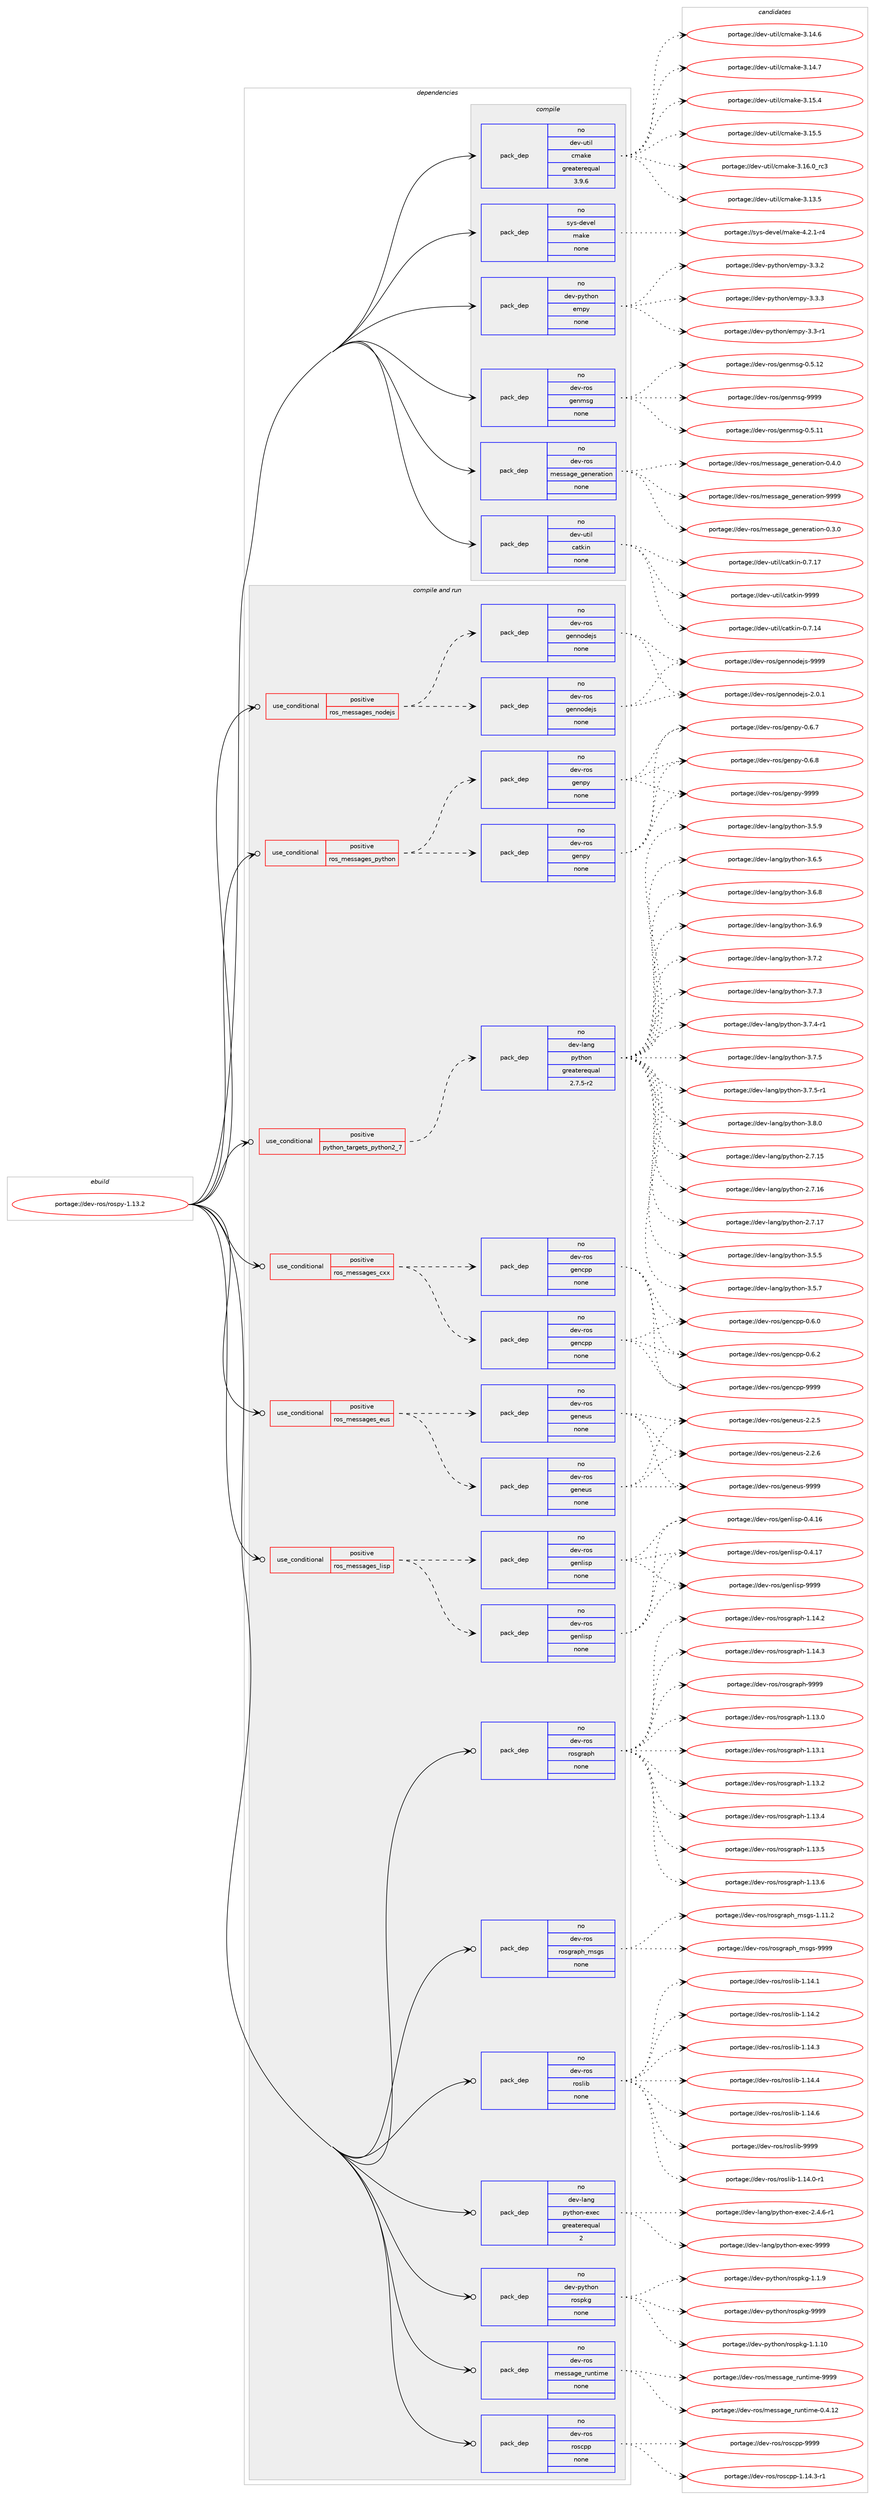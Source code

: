 digraph prolog {

# *************
# Graph options
# *************

newrank=true;
concentrate=true;
compound=true;
graph [rankdir=LR,fontname=Helvetica,fontsize=10,ranksep=1.5];#, ranksep=2.5, nodesep=0.2];
edge  [arrowhead=vee];
node  [fontname=Helvetica,fontsize=10];

# **********
# The ebuild
# **********

subgraph cluster_leftcol {
color=gray;
rank=same;
label=<<i>ebuild</i>>;
id [label="portage://dev-ros/rospy-1.13.2", color=red, width=4, href="../dev-ros/rospy-1.13.2.svg"];
}

# ****************
# The dependencies
# ****************

subgraph cluster_midcol {
color=gray;
label=<<i>dependencies</i>>;
subgraph cluster_compile {
fillcolor="#eeeeee";
style=filled;
label=<<i>compile</i>>;
subgraph pack150150 {
dependency197739 [label=<<TABLE BORDER="0" CELLBORDER="1" CELLSPACING="0" CELLPADDING="4" WIDTH="220"><TR><TD ROWSPAN="6" CELLPADDING="30">pack_dep</TD></TR><TR><TD WIDTH="110">no</TD></TR><TR><TD>dev-python</TD></TR><TR><TD>empy</TD></TR><TR><TD>none</TD></TR><TR><TD></TD></TR></TABLE>>, shape=none, color=blue];
}
id:e -> dependency197739:w [weight=20,style="solid",arrowhead="vee"];
subgraph pack150151 {
dependency197740 [label=<<TABLE BORDER="0" CELLBORDER="1" CELLSPACING="0" CELLPADDING="4" WIDTH="220"><TR><TD ROWSPAN="6" CELLPADDING="30">pack_dep</TD></TR><TR><TD WIDTH="110">no</TD></TR><TR><TD>dev-ros</TD></TR><TR><TD>genmsg</TD></TR><TR><TD>none</TD></TR><TR><TD></TD></TR></TABLE>>, shape=none, color=blue];
}
id:e -> dependency197740:w [weight=20,style="solid",arrowhead="vee"];
subgraph pack150152 {
dependency197741 [label=<<TABLE BORDER="0" CELLBORDER="1" CELLSPACING="0" CELLPADDING="4" WIDTH="220"><TR><TD ROWSPAN="6" CELLPADDING="30">pack_dep</TD></TR><TR><TD WIDTH="110">no</TD></TR><TR><TD>dev-ros</TD></TR><TR><TD>message_generation</TD></TR><TR><TD>none</TD></TR><TR><TD></TD></TR></TABLE>>, shape=none, color=blue];
}
id:e -> dependency197741:w [weight=20,style="solid",arrowhead="vee"];
subgraph pack150153 {
dependency197742 [label=<<TABLE BORDER="0" CELLBORDER="1" CELLSPACING="0" CELLPADDING="4" WIDTH="220"><TR><TD ROWSPAN="6" CELLPADDING="30">pack_dep</TD></TR><TR><TD WIDTH="110">no</TD></TR><TR><TD>dev-util</TD></TR><TR><TD>catkin</TD></TR><TR><TD>none</TD></TR><TR><TD></TD></TR></TABLE>>, shape=none, color=blue];
}
id:e -> dependency197742:w [weight=20,style="solid",arrowhead="vee"];
subgraph pack150154 {
dependency197743 [label=<<TABLE BORDER="0" CELLBORDER="1" CELLSPACING="0" CELLPADDING="4" WIDTH="220"><TR><TD ROWSPAN="6" CELLPADDING="30">pack_dep</TD></TR><TR><TD WIDTH="110">no</TD></TR><TR><TD>dev-util</TD></TR><TR><TD>cmake</TD></TR><TR><TD>greaterequal</TD></TR><TR><TD>3.9.6</TD></TR></TABLE>>, shape=none, color=blue];
}
id:e -> dependency197743:w [weight=20,style="solid",arrowhead="vee"];
subgraph pack150155 {
dependency197744 [label=<<TABLE BORDER="0" CELLBORDER="1" CELLSPACING="0" CELLPADDING="4" WIDTH="220"><TR><TD ROWSPAN="6" CELLPADDING="30">pack_dep</TD></TR><TR><TD WIDTH="110">no</TD></TR><TR><TD>sys-devel</TD></TR><TR><TD>make</TD></TR><TR><TD>none</TD></TR><TR><TD></TD></TR></TABLE>>, shape=none, color=blue];
}
id:e -> dependency197744:w [weight=20,style="solid",arrowhead="vee"];
}
subgraph cluster_compileandrun {
fillcolor="#eeeeee";
style=filled;
label=<<i>compile and run</i>>;
subgraph cond44161 {
dependency197745 [label=<<TABLE BORDER="0" CELLBORDER="1" CELLSPACING="0" CELLPADDING="4"><TR><TD ROWSPAN="3" CELLPADDING="10">use_conditional</TD></TR><TR><TD>positive</TD></TR><TR><TD>python_targets_python2_7</TD></TR></TABLE>>, shape=none, color=red];
subgraph pack150156 {
dependency197746 [label=<<TABLE BORDER="0" CELLBORDER="1" CELLSPACING="0" CELLPADDING="4" WIDTH="220"><TR><TD ROWSPAN="6" CELLPADDING="30">pack_dep</TD></TR><TR><TD WIDTH="110">no</TD></TR><TR><TD>dev-lang</TD></TR><TR><TD>python</TD></TR><TR><TD>greaterequal</TD></TR><TR><TD>2.7.5-r2</TD></TR></TABLE>>, shape=none, color=blue];
}
dependency197745:e -> dependency197746:w [weight=20,style="dashed",arrowhead="vee"];
}
id:e -> dependency197745:w [weight=20,style="solid",arrowhead="odotvee"];
subgraph cond44162 {
dependency197747 [label=<<TABLE BORDER="0" CELLBORDER="1" CELLSPACING="0" CELLPADDING="4"><TR><TD ROWSPAN="3" CELLPADDING="10">use_conditional</TD></TR><TR><TD>positive</TD></TR><TR><TD>ros_messages_cxx</TD></TR></TABLE>>, shape=none, color=red];
subgraph pack150157 {
dependency197748 [label=<<TABLE BORDER="0" CELLBORDER="1" CELLSPACING="0" CELLPADDING="4" WIDTH="220"><TR><TD ROWSPAN="6" CELLPADDING="30">pack_dep</TD></TR><TR><TD WIDTH="110">no</TD></TR><TR><TD>dev-ros</TD></TR><TR><TD>gencpp</TD></TR><TR><TD>none</TD></TR><TR><TD></TD></TR></TABLE>>, shape=none, color=blue];
}
dependency197747:e -> dependency197748:w [weight=20,style="dashed",arrowhead="vee"];
subgraph pack150158 {
dependency197749 [label=<<TABLE BORDER="0" CELLBORDER="1" CELLSPACING="0" CELLPADDING="4" WIDTH="220"><TR><TD ROWSPAN="6" CELLPADDING="30">pack_dep</TD></TR><TR><TD WIDTH="110">no</TD></TR><TR><TD>dev-ros</TD></TR><TR><TD>gencpp</TD></TR><TR><TD>none</TD></TR><TR><TD></TD></TR></TABLE>>, shape=none, color=blue];
}
dependency197747:e -> dependency197749:w [weight=20,style="dashed",arrowhead="vee"];
}
id:e -> dependency197747:w [weight=20,style="solid",arrowhead="odotvee"];
subgraph cond44163 {
dependency197750 [label=<<TABLE BORDER="0" CELLBORDER="1" CELLSPACING="0" CELLPADDING="4"><TR><TD ROWSPAN="3" CELLPADDING="10">use_conditional</TD></TR><TR><TD>positive</TD></TR><TR><TD>ros_messages_eus</TD></TR></TABLE>>, shape=none, color=red];
subgraph pack150159 {
dependency197751 [label=<<TABLE BORDER="0" CELLBORDER="1" CELLSPACING="0" CELLPADDING="4" WIDTH="220"><TR><TD ROWSPAN="6" CELLPADDING="30">pack_dep</TD></TR><TR><TD WIDTH="110">no</TD></TR><TR><TD>dev-ros</TD></TR><TR><TD>geneus</TD></TR><TR><TD>none</TD></TR><TR><TD></TD></TR></TABLE>>, shape=none, color=blue];
}
dependency197750:e -> dependency197751:w [weight=20,style="dashed",arrowhead="vee"];
subgraph pack150160 {
dependency197752 [label=<<TABLE BORDER="0" CELLBORDER="1" CELLSPACING="0" CELLPADDING="4" WIDTH="220"><TR><TD ROWSPAN="6" CELLPADDING="30">pack_dep</TD></TR><TR><TD WIDTH="110">no</TD></TR><TR><TD>dev-ros</TD></TR><TR><TD>geneus</TD></TR><TR><TD>none</TD></TR><TR><TD></TD></TR></TABLE>>, shape=none, color=blue];
}
dependency197750:e -> dependency197752:w [weight=20,style="dashed",arrowhead="vee"];
}
id:e -> dependency197750:w [weight=20,style="solid",arrowhead="odotvee"];
subgraph cond44164 {
dependency197753 [label=<<TABLE BORDER="0" CELLBORDER="1" CELLSPACING="0" CELLPADDING="4"><TR><TD ROWSPAN="3" CELLPADDING="10">use_conditional</TD></TR><TR><TD>positive</TD></TR><TR><TD>ros_messages_lisp</TD></TR></TABLE>>, shape=none, color=red];
subgraph pack150161 {
dependency197754 [label=<<TABLE BORDER="0" CELLBORDER="1" CELLSPACING="0" CELLPADDING="4" WIDTH="220"><TR><TD ROWSPAN="6" CELLPADDING="30">pack_dep</TD></TR><TR><TD WIDTH="110">no</TD></TR><TR><TD>dev-ros</TD></TR><TR><TD>genlisp</TD></TR><TR><TD>none</TD></TR><TR><TD></TD></TR></TABLE>>, shape=none, color=blue];
}
dependency197753:e -> dependency197754:w [weight=20,style="dashed",arrowhead="vee"];
subgraph pack150162 {
dependency197755 [label=<<TABLE BORDER="0" CELLBORDER="1" CELLSPACING="0" CELLPADDING="4" WIDTH="220"><TR><TD ROWSPAN="6" CELLPADDING="30">pack_dep</TD></TR><TR><TD WIDTH="110">no</TD></TR><TR><TD>dev-ros</TD></TR><TR><TD>genlisp</TD></TR><TR><TD>none</TD></TR><TR><TD></TD></TR></TABLE>>, shape=none, color=blue];
}
dependency197753:e -> dependency197755:w [weight=20,style="dashed",arrowhead="vee"];
}
id:e -> dependency197753:w [weight=20,style="solid",arrowhead="odotvee"];
subgraph cond44165 {
dependency197756 [label=<<TABLE BORDER="0" CELLBORDER="1" CELLSPACING="0" CELLPADDING="4"><TR><TD ROWSPAN="3" CELLPADDING="10">use_conditional</TD></TR><TR><TD>positive</TD></TR><TR><TD>ros_messages_nodejs</TD></TR></TABLE>>, shape=none, color=red];
subgraph pack150163 {
dependency197757 [label=<<TABLE BORDER="0" CELLBORDER="1" CELLSPACING="0" CELLPADDING="4" WIDTH="220"><TR><TD ROWSPAN="6" CELLPADDING="30">pack_dep</TD></TR><TR><TD WIDTH="110">no</TD></TR><TR><TD>dev-ros</TD></TR><TR><TD>gennodejs</TD></TR><TR><TD>none</TD></TR><TR><TD></TD></TR></TABLE>>, shape=none, color=blue];
}
dependency197756:e -> dependency197757:w [weight=20,style="dashed",arrowhead="vee"];
subgraph pack150164 {
dependency197758 [label=<<TABLE BORDER="0" CELLBORDER="1" CELLSPACING="0" CELLPADDING="4" WIDTH="220"><TR><TD ROWSPAN="6" CELLPADDING="30">pack_dep</TD></TR><TR><TD WIDTH="110">no</TD></TR><TR><TD>dev-ros</TD></TR><TR><TD>gennodejs</TD></TR><TR><TD>none</TD></TR><TR><TD></TD></TR></TABLE>>, shape=none, color=blue];
}
dependency197756:e -> dependency197758:w [weight=20,style="dashed",arrowhead="vee"];
}
id:e -> dependency197756:w [weight=20,style="solid",arrowhead="odotvee"];
subgraph cond44166 {
dependency197759 [label=<<TABLE BORDER="0" CELLBORDER="1" CELLSPACING="0" CELLPADDING="4"><TR><TD ROWSPAN="3" CELLPADDING="10">use_conditional</TD></TR><TR><TD>positive</TD></TR><TR><TD>ros_messages_python</TD></TR></TABLE>>, shape=none, color=red];
subgraph pack150165 {
dependency197760 [label=<<TABLE BORDER="0" CELLBORDER="1" CELLSPACING="0" CELLPADDING="4" WIDTH="220"><TR><TD ROWSPAN="6" CELLPADDING="30">pack_dep</TD></TR><TR><TD WIDTH="110">no</TD></TR><TR><TD>dev-ros</TD></TR><TR><TD>genpy</TD></TR><TR><TD>none</TD></TR><TR><TD></TD></TR></TABLE>>, shape=none, color=blue];
}
dependency197759:e -> dependency197760:w [weight=20,style="dashed",arrowhead="vee"];
subgraph pack150166 {
dependency197761 [label=<<TABLE BORDER="0" CELLBORDER="1" CELLSPACING="0" CELLPADDING="4" WIDTH="220"><TR><TD ROWSPAN="6" CELLPADDING="30">pack_dep</TD></TR><TR><TD WIDTH="110">no</TD></TR><TR><TD>dev-ros</TD></TR><TR><TD>genpy</TD></TR><TR><TD>none</TD></TR><TR><TD></TD></TR></TABLE>>, shape=none, color=blue];
}
dependency197759:e -> dependency197761:w [weight=20,style="dashed",arrowhead="vee"];
}
id:e -> dependency197759:w [weight=20,style="solid",arrowhead="odotvee"];
subgraph pack150167 {
dependency197762 [label=<<TABLE BORDER="0" CELLBORDER="1" CELLSPACING="0" CELLPADDING="4" WIDTH="220"><TR><TD ROWSPAN="6" CELLPADDING="30">pack_dep</TD></TR><TR><TD WIDTH="110">no</TD></TR><TR><TD>dev-lang</TD></TR><TR><TD>python-exec</TD></TR><TR><TD>greaterequal</TD></TR><TR><TD>2</TD></TR></TABLE>>, shape=none, color=blue];
}
id:e -> dependency197762:w [weight=20,style="solid",arrowhead="odotvee"];
subgraph pack150168 {
dependency197763 [label=<<TABLE BORDER="0" CELLBORDER="1" CELLSPACING="0" CELLPADDING="4" WIDTH="220"><TR><TD ROWSPAN="6" CELLPADDING="30">pack_dep</TD></TR><TR><TD WIDTH="110">no</TD></TR><TR><TD>dev-python</TD></TR><TR><TD>rospkg</TD></TR><TR><TD>none</TD></TR><TR><TD></TD></TR></TABLE>>, shape=none, color=blue];
}
id:e -> dependency197763:w [weight=20,style="solid",arrowhead="odotvee"];
subgraph pack150169 {
dependency197764 [label=<<TABLE BORDER="0" CELLBORDER="1" CELLSPACING="0" CELLPADDING="4" WIDTH="220"><TR><TD ROWSPAN="6" CELLPADDING="30">pack_dep</TD></TR><TR><TD WIDTH="110">no</TD></TR><TR><TD>dev-ros</TD></TR><TR><TD>message_runtime</TD></TR><TR><TD>none</TD></TR><TR><TD></TD></TR></TABLE>>, shape=none, color=blue];
}
id:e -> dependency197764:w [weight=20,style="solid",arrowhead="odotvee"];
subgraph pack150170 {
dependency197765 [label=<<TABLE BORDER="0" CELLBORDER="1" CELLSPACING="0" CELLPADDING="4" WIDTH="220"><TR><TD ROWSPAN="6" CELLPADDING="30">pack_dep</TD></TR><TR><TD WIDTH="110">no</TD></TR><TR><TD>dev-ros</TD></TR><TR><TD>roscpp</TD></TR><TR><TD>none</TD></TR><TR><TD></TD></TR></TABLE>>, shape=none, color=blue];
}
id:e -> dependency197765:w [weight=20,style="solid",arrowhead="odotvee"];
subgraph pack150171 {
dependency197766 [label=<<TABLE BORDER="0" CELLBORDER="1" CELLSPACING="0" CELLPADDING="4" WIDTH="220"><TR><TD ROWSPAN="6" CELLPADDING="30">pack_dep</TD></TR><TR><TD WIDTH="110">no</TD></TR><TR><TD>dev-ros</TD></TR><TR><TD>rosgraph</TD></TR><TR><TD>none</TD></TR><TR><TD></TD></TR></TABLE>>, shape=none, color=blue];
}
id:e -> dependency197766:w [weight=20,style="solid",arrowhead="odotvee"];
subgraph pack150172 {
dependency197767 [label=<<TABLE BORDER="0" CELLBORDER="1" CELLSPACING="0" CELLPADDING="4" WIDTH="220"><TR><TD ROWSPAN="6" CELLPADDING="30">pack_dep</TD></TR><TR><TD WIDTH="110">no</TD></TR><TR><TD>dev-ros</TD></TR><TR><TD>rosgraph_msgs</TD></TR><TR><TD>none</TD></TR><TR><TD></TD></TR></TABLE>>, shape=none, color=blue];
}
id:e -> dependency197767:w [weight=20,style="solid",arrowhead="odotvee"];
subgraph pack150173 {
dependency197768 [label=<<TABLE BORDER="0" CELLBORDER="1" CELLSPACING="0" CELLPADDING="4" WIDTH="220"><TR><TD ROWSPAN="6" CELLPADDING="30">pack_dep</TD></TR><TR><TD WIDTH="110">no</TD></TR><TR><TD>dev-ros</TD></TR><TR><TD>roslib</TD></TR><TR><TD>none</TD></TR><TR><TD></TD></TR></TABLE>>, shape=none, color=blue];
}
id:e -> dependency197768:w [weight=20,style="solid",arrowhead="odotvee"];
}
subgraph cluster_run {
fillcolor="#eeeeee";
style=filled;
label=<<i>run</i>>;
}
}

# **************
# The candidates
# **************

subgraph cluster_choices {
rank=same;
color=gray;
label=<<i>candidates</i>>;

subgraph choice150150 {
color=black;
nodesep=1;
choiceportage1001011184511212111610411111047101109112121455146514511449 [label="portage://dev-python/empy-3.3-r1", color=red, width=4,href="../dev-python/empy-3.3-r1.svg"];
choiceportage1001011184511212111610411111047101109112121455146514650 [label="portage://dev-python/empy-3.3.2", color=red, width=4,href="../dev-python/empy-3.3.2.svg"];
choiceportage1001011184511212111610411111047101109112121455146514651 [label="portage://dev-python/empy-3.3.3", color=red, width=4,href="../dev-python/empy-3.3.3.svg"];
dependency197739:e -> choiceportage1001011184511212111610411111047101109112121455146514511449:w [style=dotted,weight="100"];
dependency197739:e -> choiceportage1001011184511212111610411111047101109112121455146514650:w [style=dotted,weight="100"];
dependency197739:e -> choiceportage1001011184511212111610411111047101109112121455146514651:w [style=dotted,weight="100"];
}
subgraph choice150151 {
color=black;
nodesep=1;
choiceportage100101118451141111154710310111010911510345484653464949 [label="portage://dev-ros/genmsg-0.5.11", color=red, width=4,href="../dev-ros/genmsg-0.5.11.svg"];
choiceportage100101118451141111154710310111010911510345484653464950 [label="portage://dev-ros/genmsg-0.5.12", color=red, width=4,href="../dev-ros/genmsg-0.5.12.svg"];
choiceportage10010111845114111115471031011101091151034557575757 [label="portage://dev-ros/genmsg-9999", color=red, width=4,href="../dev-ros/genmsg-9999.svg"];
dependency197740:e -> choiceportage100101118451141111154710310111010911510345484653464949:w [style=dotted,weight="100"];
dependency197740:e -> choiceportage100101118451141111154710310111010911510345484653464950:w [style=dotted,weight="100"];
dependency197740:e -> choiceportage10010111845114111115471031011101091151034557575757:w [style=dotted,weight="100"];
}
subgraph choice150152 {
color=black;
nodesep=1;
choiceportage1001011184511411111547109101115115971031019510310111010111497116105111110454846514648 [label="portage://dev-ros/message_generation-0.3.0", color=red, width=4,href="../dev-ros/message_generation-0.3.0.svg"];
choiceportage1001011184511411111547109101115115971031019510310111010111497116105111110454846524648 [label="portage://dev-ros/message_generation-0.4.0", color=red, width=4,href="../dev-ros/message_generation-0.4.0.svg"];
choiceportage10010111845114111115471091011151159710310195103101110101114971161051111104557575757 [label="portage://dev-ros/message_generation-9999", color=red, width=4,href="../dev-ros/message_generation-9999.svg"];
dependency197741:e -> choiceportage1001011184511411111547109101115115971031019510310111010111497116105111110454846514648:w [style=dotted,weight="100"];
dependency197741:e -> choiceportage1001011184511411111547109101115115971031019510310111010111497116105111110454846524648:w [style=dotted,weight="100"];
dependency197741:e -> choiceportage10010111845114111115471091011151159710310195103101110101114971161051111104557575757:w [style=dotted,weight="100"];
}
subgraph choice150153 {
color=black;
nodesep=1;
choiceportage1001011184511711610510847999711610710511045484655464952 [label="portage://dev-util/catkin-0.7.14", color=red, width=4,href="../dev-util/catkin-0.7.14.svg"];
choiceportage1001011184511711610510847999711610710511045484655464955 [label="portage://dev-util/catkin-0.7.17", color=red, width=4,href="../dev-util/catkin-0.7.17.svg"];
choiceportage100101118451171161051084799971161071051104557575757 [label="portage://dev-util/catkin-9999", color=red, width=4,href="../dev-util/catkin-9999.svg"];
dependency197742:e -> choiceportage1001011184511711610510847999711610710511045484655464952:w [style=dotted,weight="100"];
dependency197742:e -> choiceportage1001011184511711610510847999711610710511045484655464955:w [style=dotted,weight="100"];
dependency197742:e -> choiceportage100101118451171161051084799971161071051104557575757:w [style=dotted,weight="100"];
}
subgraph choice150154 {
color=black;
nodesep=1;
choiceportage1001011184511711610510847991099710710145514649514653 [label="portage://dev-util/cmake-3.13.5", color=red, width=4,href="../dev-util/cmake-3.13.5.svg"];
choiceportage1001011184511711610510847991099710710145514649524654 [label="portage://dev-util/cmake-3.14.6", color=red, width=4,href="../dev-util/cmake-3.14.6.svg"];
choiceportage1001011184511711610510847991099710710145514649524655 [label="portage://dev-util/cmake-3.14.7", color=red, width=4,href="../dev-util/cmake-3.14.7.svg"];
choiceportage1001011184511711610510847991099710710145514649534652 [label="portage://dev-util/cmake-3.15.4", color=red, width=4,href="../dev-util/cmake-3.15.4.svg"];
choiceportage1001011184511711610510847991099710710145514649534653 [label="portage://dev-util/cmake-3.15.5", color=red, width=4,href="../dev-util/cmake-3.15.5.svg"];
choiceportage1001011184511711610510847991099710710145514649544648951149951 [label="portage://dev-util/cmake-3.16.0_rc3", color=red, width=4,href="../dev-util/cmake-3.16.0_rc3.svg"];
dependency197743:e -> choiceportage1001011184511711610510847991099710710145514649514653:w [style=dotted,weight="100"];
dependency197743:e -> choiceportage1001011184511711610510847991099710710145514649524654:w [style=dotted,weight="100"];
dependency197743:e -> choiceportage1001011184511711610510847991099710710145514649524655:w [style=dotted,weight="100"];
dependency197743:e -> choiceportage1001011184511711610510847991099710710145514649534652:w [style=dotted,weight="100"];
dependency197743:e -> choiceportage1001011184511711610510847991099710710145514649534653:w [style=dotted,weight="100"];
dependency197743:e -> choiceportage1001011184511711610510847991099710710145514649544648951149951:w [style=dotted,weight="100"];
}
subgraph choice150155 {
color=black;
nodesep=1;
choiceportage1151211154510010111810110847109971071014552465046494511452 [label="portage://sys-devel/make-4.2.1-r4", color=red, width=4,href="../sys-devel/make-4.2.1-r4.svg"];
dependency197744:e -> choiceportage1151211154510010111810110847109971071014552465046494511452:w [style=dotted,weight="100"];
}
subgraph choice150156 {
color=black;
nodesep=1;
choiceportage10010111845108971101034711212111610411111045504655464953 [label="portage://dev-lang/python-2.7.15", color=red, width=4,href="../dev-lang/python-2.7.15.svg"];
choiceportage10010111845108971101034711212111610411111045504655464954 [label="portage://dev-lang/python-2.7.16", color=red, width=4,href="../dev-lang/python-2.7.16.svg"];
choiceportage10010111845108971101034711212111610411111045504655464955 [label="portage://dev-lang/python-2.7.17", color=red, width=4,href="../dev-lang/python-2.7.17.svg"];
choiceportage100101118451089711010347112121116104111110455146534653 [label="portage://dev-lang/python-3.5.5", color=red, width=4,href="../dev-lang/python-3.5.5.svg"];
choiceportage100101118451089711010347112121116104111110455146534655 [label="portage://dev-lang/python-3.5.7", color=red, width=4,href="../dev-lang/python-3.5.7.svg"];
choiceportage100101118451089711010347112121116104111110455146534657 [label="portage://dev-lang/python-3.5.9", color=red, width=4,href="../dev-lang/python-3.5.9.svg"];
choiceportage100101118451089711010347112121116104111110455146544653 [label="portage://dev-lang/python-3.6.5", color=red, width=4,href="../dev-lang/python-3.6.5.svg"];
choiceportage100101118451089711010347112121116104111110455146544656 [label="portage://dev-lang/python-3.6.8", color=red, width=4,href="../dev-lang/python-3.6.8.svg"];
choiceportage100101118451089711010347112121116104111110455146544657 [label="portage://dev-lang/python-3.6.9", color=red, width=4,href="../dev-lang/python-3.6.9.svg"];
choiceportage100101118451089711010347112121116104111110455146554650 [label="portage://dev-lang/python-3.7.2", color=red, width=4,href="../dev-lang/python-3.7.2.svg"];
choiceportage100101118451089711010347112121116104111110455146554651 [label="portage://dev-lang/python-3.7.3", color=red, width=4,href="../dev-lang/python-3.7.3.svg"];
choiceportage1001011184510897110103471121211161041111104551465546524511449 [label="portage://dev-lang/python-3.7.4-r1", color=red, width=4,href="../dev-lang/python-3.7.4-r1.svg"];
choiceportage100101118451089711010347112121116104111110455146554653 [label="portage://dev-lang/python-3.7.5", color=red, width=4,href="../dev-lang/python-3.7.5.svg"];
choiceportage1001011184510897110103471121211161041111104551465546534511449 [label="portage://dev-lang/python-3.7.5-r1", color=red, width=4,href="../dev-lang/python-3.7.5-r1.svg"];
choiceportage100101118451089711010347112121116104111110455146564648 [label="portage://dev-lang/python-3.8.0", color=red, width=4,href="../dev-lang/python-3.8.0.svg"];
dependency197746:e -> choiceportage10010111845108971101034711212111610411111045504655464953:w [style=dotted,weight="100"];
dependency197746:e -> choiceportage10010111845108971101034711212111610411111045504655464954:w [style=dotted,weight="100"];
dependency197746:e -> choiceportage10010111845108971101034711212111610411111045504655464955:w [style=dotted,weight="100"];
dependency197746:e -> choiceportage100101118451089711010347112121116104111110455146534653:w [style=dotted,weight="100"];
dependency197746:e -> choiceportage100101118451089711010347112121116104111110455146534655:w [style=dotted,weight="100"];
dependency197746:e -> choiceportage100101118451089711010347112121116104111110455146534657:w [style=dotted,weight="100"];
dependency197746:e -> choiceportage100101118451089711010347112121116104111110455146544653:w [style=dotted,weight="100"];
dependency197746:e -> choiceportage100101118451089711010347112121116104111110455146544656:w [style=dotted,weight="100"];
dependency197746:e -> choiceportage100101118451089711010347112121116104111110455146544657:w [style=dotted,weight="100"];
dependency197746:e -> choiceportage100101118451089711010347112121116104111110455146554650:w [style=dotted,weight="100"];
dependency197746:e -> choiceportage100101118451089711010347112121116104111110455146554651:w [style=dotted,weight="100"];
dependency197746:e -> choiceportage1001011184510897110103471121211161041111104551465546524511449:w [style=dotted,weight="100"];
dependency197746:e -> choiceportage100101118451089711010347112121116104111110455146554653:w [style=dotted,weight="100"];
dependency197746:e -> choiceportage1001011184510897110103471121211161041111104551465546534511449:w [style=dotted,weight="100"];
dependency197746:e -> choiceportage100101118451089711010347112121116104111110455146564648:w [style=dotted,weight="100"];
}
subgraph choice150157 {
color=black;
nodesep=1;
choiceportage100101118451141111154710310111099112112454846544648 [label="portage://dev-ros/gencpp-0.6.0", color=red, width=4,href="../dev-ros/gencpp-0.6.0.svg"];
choiceportage100101118451141111154710310111099112112454846544650 [label="portage://dev-ros/gencpp-0.6.2", color=red, width=4,href="../dev-ros/gencpp-0.6.2.svg"];
choiceportage1001011184511411111547103101110991121124557575757 [label="portage://dev-ros/gencpp-9999", color=red, width=4,href="../dev-ros/gencpp-9999.svg"];
dependency197748:e -> choiceportage100101118451141111154710310111099112112454846544648:w [style=dotted,weight="100"];
dependency197748:e -> choiceportage100101118451141111154710310111099112112454846544650:w [style=dotted,weight="100"];
dependency197748:e -> choiceportage1001011184511411111547103101110991121124557575757:w [style=dotted,weight="100"];
}
subgraph choice150158 {
color=black;
nodesep=1;
choiceportage100101118451141111154710310111099112112454846544648 [label="portage://dev-ros/gencpp-0.6.0", color=red, width=4,href="../dev-ros/gencpp-0.6.0.svg"];
choiceportage100101118451141111154710310111099112112454846544650 [label="portage://dev-ros/gencpp-0.6.2", color=red, width=4,href="../dev-ros/gencpp-0.6.2.svg"];
choiceportage1001011184511411111547103101110991121124557575757 [label="portage://dev-ros/gencpp-9999", color=red, width=4,href="../dev-ros/gencpp-9999.svg"];
dependency197749:e -> choiceportage100101118451141111154710310111099112112454846544648:w [style=dotted,weight="100"];
dependency197749:e -> choiceportage100101118451141111154710310111099112112454846544650:w [style=dotted,weight="100"];
dependency197749:e -> choiceportage1001011184511411111547103101110991121124557575757:w [style=dotted,weight="100"];
}
subgraph choice150159 {
color=black;
nodesep=1;
choiceportage1001011184511411111547103101110101117115455046504653 [label="portage://dev-ros/geneus-2.2.5", color=red, width=4,href="../dev-ros/geneus-2.2.5.svg"];
choiceportage1001011184511411111547103101110101117115455046504654 [label="portage://dev-ros/geneus-2.2.6", color=red, width=4,href="../dev-ros/geneus-2.2.6.svg"];
choiceportage10010111845114111115471031011101011171154557575757 [label="portage://dev-ros/geneus-9999", color=red, width=4,href="../dev-ros/geneus-9999.svg"];
dependency197751:e -> choiceportage1001011184511411111547103101110101117115455046504653:w [style=dotted,weight="100"];
dependency197751:e -> choiceportage1001011184511411111547103101110101117115455046504654:w [style=dotted,weight="100"];
dependency197751:e -> choiceportage10010111845114111115471031011101011171154557575757:w [style=dotted,weight="100"];
}
subgraph choice150160 {
color=black;
nodesep=1;
choiceportage1001011184511411111547103101110101117115455046504653 [label="portage://dev-ros/geneus-2.2.5", color=red, width=4,href="../dev-ros/geneus-2.2.5.svg"];
choiceportage1001011184511411111547103101110101117115455046504654 [label="portage://dev-ros/geneus-2.2.6", color=red, width=4,href="../dev-ros/geneus-2.2.6.svg"];
choiceportage10010111845114111115471031011101011171154557575757 [label="portage://dev-ros/geneus-9999", color=red, width=4,href="../dev-ros/geneus-9999.svg"];
dependency197752:e -> choiceportage1001011184511411111547103101110101117115455046504653:w [style=dotted,weight="100"];
dependency197752:e -> choiceportage1001011184511411111547103101110101117115455046504654:w [style=dotted,weight="100"];
dependency197752:e -> choiceportage10010111845114111115471031011101011171154557575757:w [style=dotted,weight="100"];
}
subgraph choice150161 {
color=black;
nodesep=1;
choiceportage100101118451141111154710310111010810511511245484652464954 [label="portage://dev-ros/genlisp-0.4.16", color=red, width=4,href="../dev-ros/genlisp-0.4.16.svg"];
choiceportage100101118451141111154710310111010810511511245484652464955 [label="portage://dev-ros/genlisp-0.4.17", color=red, width=4,href="../dev-ros/genlisp-0.4.17.svg"];
choiceportage10010111845114111115471031011101081051151124557575757 [label="portage://dev-ros/genlisp-9999", color=red, width=4,href="../dev-ros/genlisp-9999.svg"];
dependency197754:e -> choiceportage100101118451141111154710310111010810511511245484652464954:w [style=dotted,weight="100"];
dependency197754:e -> choiceportage100101118451141111154710310111010810511511245484652464955:w [style=dotted,weight="100"];
dependency197754:e -> choiceportage10010111845114111115471031011101081051151124557575757:w [style=dotted,weight="100"];
}
subgraph choice150162 {
color=black;
nodesep=1;
choiceportage100101118451141111154710310111010810511511245484652464954 [label="portage://dev-ros/genlisp-0.4.16", color=red, width=4,href="../dev-ros/genlisp-0.4.16.svg"];
choiceportage100101118451141111154710310111010810511511245484652464955 [label="portage://dev-ros/genlisp-0.4.17", color=red, width=4,href="../dev-ros/genlisp-0.4.17.svg"];
choiceportage10010111845114111115471031011101081051151124557575757 [label="portage://dev-ros/genlisp-9999", color=red, width=4,href="../dev-ros/genlisp-9999.svg"];
dependency197755:e -> choiceportage100101118451141111154710310111010810511511245484652464954:w [style=dotted,weight="100"];
dependency197755:e -> choiceportage100101118451141111154710310111010810511511245484652464955:w [style=dotted,weight="100"];
dependency197755:e -> choiceportage10010111845114111115471031011101081051151124557575757:w [style=dotted,weight="100"];
}
subgraph choice150163 {
color=black;
nodesep=1;
choiceportage1001011184511411111547103101110110111100101106115455046484649 [label="portage://dev-ros/gennodejs-2.0.1", color=red, width=4,href="../dev-ros/gennodejs-2.0.1.svg"];
choiceportage10010111845114111115471031011101101111001011061154557575757 [label="portage://dev-ros/gennodejs-9999", color=red, width=4,href="../dev-ros/gennodejs-9999.svg"];
dependency197757:e -> choiceportage1001011184511411111547103101110110111100101106115455046484649:w [style=dotted,weight="100"];
dependency197757:e -> choiceportage10010111845114111115471031011101101111001011061154557575757:w [style=dotted,weight="100"];
}
subgraph choice150164 {
color=black;
nodesep=1;
choiceportage1001011184511411111547103101110110111100101106115455046484649 [label="portage://dev-ros/gennodejs-2.0.1", color=red, width=4,href="../dev-ros/gennodejs-2.0.1.svg"];
choiceportage10010111845114111115471031011101101111001011061154557575757 [label="portage://dev-ros/gennodejs-9999", color=red, width=4,href="../dev-ros/gennodejs-9999.svg"];
dependency197758:e -> choiceportage1001011184511411111547103101110110111100101106115455046484649:w [style=dotted,weight="100"];
dependency197758:e -> choiceportage10010111845114111115471031011101101111001011061154557575757:w [style=dotted,weight="100"];
}
subgraph choice150165 {
color=black;
nodesep=1;
choiceportage1001011184511411111547103101110112121454846544655 [label="portage://dev-ros/genpy-0.6.7", color=red, width=4,href="../dev-ros/genpy-0.6.7.svg"];
choiceportage1001011184511411111547103101110112121454846544656 [label="portage://dev-ros/genpy-0.6.8", color=red, width=4,href="../dev-ros/genpy-0.6.8.svg"];
choiceportage10010111845114111115471031011101121214557575757 [label="portage://dev-ros/genpy-9999", color=red, width=4,href="../dev-ros/genpy-9999.svg"];
dependency197760:e -> choiceportage1001011184511411111547103101110112121454846544655:w [style=dotted,weight="100"];
dependency197760:e -> choiceportage1001011184511411111547103101110112121454846544656:w [style=dotted,weight="100"];
dependency197760:e -> choiceportage10010111845114111115471031011101121214557575757:w [style=dotted,weight="100"];
}
subgraph choice150166 {
color=black;
nodesep=1;
choiceportage1001011184511411111547103101110112121454846544655 [label="portage://dev-ros/genpy-0.6.7", color=red, width=4,href="../dev-ros/genpy-0.6.7.svg"];
choiceportage1001011184511411111547103101110112121454846544656 [label="portage://dev-ros/genpy-0.6.8", color=red, width=4,href="../dev-ros/genpy-0.6.8.svg"];
choiceportage10010111845114111115471031011101121214557575757 [label="portage://dev-ros/genpy-9999", color=red, width=4,href="../dev-ros/genpy-9999.svg"];
dependency197761:e -> choiceportage1001011184511411111547103101110112121454846544655:w [style=dotted,weight="100"];
dependency197761:e -> choiceportage1001011184511411111547103101110112121454846544656:w [style=dotted,weight="100"];
dependency197761:e -> choiceportage10010111845114111115471031011101121214557575757:w [style=dotted,weight="100"];
}
subgraph choice150167 {
color=black;
nodesep=1;
choiceportage10010111845108971101034711212111610411111045101120101994550465246544511449 [label="portage://dev-lang/python-exec-2.4.6-r1", color=red, width=4,href="../dev-lang/python-exec-2.4.6-r1.svg"];
choiceportage10010111845108971101034711212111610411111045101120101994557575757 [label="portage://dev-lang/python-exec-9999", color=red, width=4,href="../dev-lang/python-exec-9999.svg"];
dependency197762:e -> choiceportage10010111845108971101034711212111610411111045101120101994550465246544511449:w [style=dotted,weight="100"];
dependency197762:e -> choiceportage10010111845108971101034711212111610411111045101120101994557575757:w [style=dotted,weight="100"];
}
subgraph choice150168 {
color=black;
nodesep=1;
choiceportage100101118451121211161041111104711411111511210710345494649464948 [label="portage://dev-python/rospkg-1.1.10", color=red, width=4,href="../dev-python/rospkg-1.1.10.svg"];
choiceportage1001011184511212111610411111047114111115112107103454946494657 [label="portage://dev-python/rospkg-1.1.9", color=red, width=4,href="../dev-python/rospkg-1.1.9.svg"];
choiceportage10010111845112121116104111110471141111151121071034557575757 [label="portage://dev-python/rospkg-9999", color=red, width=4,href="../dev-python/rospkg-9999.svg"];
dependency197763:e -> choiceportage100101118451121211161041111104711411111511210710345494649464948:w [style=dotted,weight="100"];
dependency197763:e -> choiceportage1001011184511212111610411111047114111115112107103454946494657:w [style=dotted,weight="100"];
dependency197763:e -> choiceportage10010111845112121116104111110471141111151121071034557575757:w [style=dotted,weight="100"];
}
subgraph choice150169 {
color=black;
nodesep=1;
choiceportage1001011184511411111547109101115115971031019511411711011610510910145484652464950 [label="portage://dev-ros/message_runtime-0.4.12", color=red, width=4,href="../dev-ros/message_runtime-0.4.12.svg"];
choiceportage100101118451141111154710910111511597103101951141171101161051091014557575757 [label="portage://dev-ros/message_runtime-9999", color=red, width=4,href="../dev-ros/message_runtime-9999.svg"];
dependency197764:e -> choiceportage1001011184511411111547109101115115971031019511411711011610510910145484652464950:w [style=dotted,weight="100"];
dependency197764:e -> choiceportage100101118451141111154710910111511597103101951141171101161051091014557575757:w [style=dotted,weight="100"];
}
subgraph choice150170 {
color=black;
nodesep=1;
choiceportage100101118451141111154711411111599112112454946495246514511449 [label="portage://dev-ros/roscpp-1.14.3-r1", color=red, width=4,href="../dev-ros/roscpp-1.14.3-r1.svg"];
choiceportage1001011184511411111547114111115991121124557575757 [label="portage://dev-ros/roscpp-9999", color=red, width=4,href="../dev-ros/roscpp-9999.svg"];
dependency197765:e -> choiceportage100101118451141111154711411111599112112454946495246514511449:w [style=dotted,weight="100"];
dependency197765:e -> choiceportage1001011184511411111547114111115991121124557575757:w [style=dotted,weight="100"];
}
subgraph choice150171 {
color=black;
nodesep=1;
choiceportage10010111845114111115471141111151031149711210445494649514648 [label="portage://dev-ros/rosgraph-1.13.0", color=red, width=4,href="../dev-ros/rosgraph-1.13.0.svg"];
choiceportage10010111845114111115471141111151031149711210445494649514649 [label="portage://dev-ros/rosgraph-1.13.1", color=red, width=4,href="../dev-ros/rosgraph-1.13.1.svg"];
choiceportage10010111845114111115471141111151031149711210445494649514650 [label="portage://dev-ros/rosgraph-1.13.2", color=red, width=4,href="../dev-ros/rosgraph-1.13.2.svg"];
choiceportage10010111845114111115471141111151031149711210445494649514652 [label="portage://dev-ros/rosgraph-1.13.4", color=red, width=4,href="../dev-ros/rosgraph-1.13.4.svg"];
choiceportage10010111845114111115471141111151031149711210445494649514653 [label="portage://dev-ros/rosgraph-1.13.5", color=red, width=4,href="../dev-ros/rosgraph-1.13.5.svg"];
choiceportage10010111845114111115471141111151031149711210445494649514654 [label="portage://dev-ros/rosgraph-1.13.6", color=red, width=4,href="../dev-ros/rosgraph-1.13.6.svg"];
choiceportage10010111845114111115471141111151031149711210445494649524650 [label="portage://dev-ros/rosgraph-1.14.2", color=red, width=4,href="../dev-ros/rosgraph-1.14.2.svg"];
choiceportage10010111845114111115471141111151031149711210445494649524651 [label="portage://dev-ros/rosgraph-1.14.3", color=red, width=4,href="../dev-ros/rosgraph-1.14.3.svg"];
choiceportage1001011184511411111547114111115103114971121044557575757 [label="portage://dev-ros/rosgraph-9999", color=red, width=4,href="../dev-ros/rosgraph-9999.svg"];
dependency197766:e -> choiceportage10010111845114111115471141111151031149711210445494649514648:w [style=dotted,weight="100"];
dependency197766:e -> choiceportage10010111845114111115471141111151031149711210445494649514649:w [style=dotted,weight="100"];
dependency197766:e -> choiceportage10010111845114111115471141111151031149711210445494649514650:w [style=dotted,weight="100"];
dependency197766:e -> choiceportage10010111845114111115471141111151031149711210445494649514652:w [style=dotted,weight="100"];
dependency197766:e -> choiceportage10010111845114111115471141111151031149711210445494649514653:w [style=dotted,weight="100"];
dependency197766:e -> choiceportage10010111845114111115471141111151031149711210445494649514654:w [style=dotted,weight="100"];
dependency197766:e -> choiceportage10010111845114111115471141111151031149711210445494649524650:w [style=dotted,weight="100"];
dependency197766:e -> choiceportage10010111845114111115471141111151031149711210445494649524651:w [style=dotted,weight="100"];
dependency197766:e -> choiceportage1001011184511411111547114111115103114971121044557575757:w [style=dotted,weight="100"];
}
subgraph choice150172 {
color=black;
nodesep=1;
choiceportage1001011184511411111547114111115103114971121049510911510311545494649494650 [label="portage://dev-ros/rosgraph_msgs-1.11.2", color=red, width=4,href="../dev-ros/rosgraph_msgs-1.11.2.svg"];
choiceportage100101118451141111154711411111510311497112104951091151031154557575757 [label="portage://dev-ros/rosgraph_msgs-9999", color=red, width=4,href="../dev-ros/rosgraph_msgs-9999.svg"];
dependency197767:e -> choiceportage1001011184511411111547114111115103114971121049510911510311545494649494650:w [style=dotted,weight="100"];
dependency197767:e -> choiceportage100101118451141111154711411111510311497112104951091151031154557575757:w [style=dotted,weight="100"];
}
subgraph choice150173 {
color=black;
nodesep=1;
choiceportage100101118451141111154711411111510810598454946495246484511449 [label="portage://dev-ros/roslib-1.14.0-r1", color=red, width=4,href="../dev-ros/roslib-1.14.0-r1.svg"];
choiceportage10010111845114111115471141111151081059845494649524649 [label="portage://dev-ros/roslib-1.14.1", color=red, width=4,href="../dev-ros/roslib-1.14.1.svg"];
choiceportage10010111845114111115471141111151081059845494649524650 [label="portage://dev-ros/roslib-1.14.2", color=red, width=4,href="../dev-ros/roslib-1.14.2.svg"];
choiceportage10010111845114111115471141111151081059845494649524651 [label="portage://dev-ros/roslib-1.14.3", color=red, width=4,href="../dev-ros/roslib-1.14.3.svg"];
choiceportage10010111845114111115471141111151081059845494649524652 [label="portage://dev-ros/roslib-1.14.4", color=red, width=4,href="../dev-ros/roslib-1.14.4.svg"];
choiceportage10010111845114111115471141111151081059845494649524654 [label="portage://dev-ros/roslib-1.14.6", color=red, width=4,href="../dev-ros/roslib-1.14.6.svg"];
choiceportage1001011184511411111547114111115108105984557575757 [label="portage://dev-ros/roslib-9999", color=red, width=4,href="../dev-ros/roslib-9999.svg"];
dependency197768:e -> choiceportage100101118451141111154711411111510810598454946495246484511449:w [style=dotted,weight="100"];
dependency197768:e -> choiceportage10010111845114111115471141111151081059845494649524649:w [style=dotted,weight="100"];
dependency197768:e -> choiceportage10010111845114111115471141111151081059845494649524650:w [style=dotted,weight="100"];
dependency197768:e -> choiceportage10010111845114111115471141111151081059845494649524651:w [style=dotted,weight="100"];
dependency197768:e -> choiceportage10010111845114111115471141111151081059845494649524652:w [style=dotted,weight="100"];
dependency197768:e -> choiceportage10010111845114111115471141111151081059845494649524654:w [style=dotted,weight="100"];
dependency197768:e -> choiceportage1001011184511411111547114111115108105984557575757:w [style=dotted,weight="100"];
}
}

}
